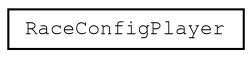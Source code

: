 digraph "Graphical Class Hierarchy"
{
 // LATEX_PDF_SIZE
  edge [fontname="FreeMono",fontsize="10",labelfontname="FreeMono",labelfontsize="10"];
  node [fontname="FreeMono",fontsize="10",shape=record];
  rankdir="LR";
  Node0 [label="RaceConfigPlayer",height=0.2,width=0.4,color="black", fillcolor="white", style="filled",URL="$struct_race_config_player.html",tooltip=" "];
}

